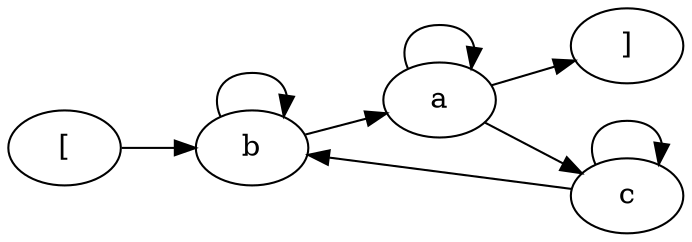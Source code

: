 digraph G {
rankdir = LR
label = "";
esg0_vertex0 -> esg0_vertex2;
esg0_vertex1 -> esg0_vertex4;
esg0_vertex1 -> esg0_vertex1;
esg0_vertex2 -> esg0_vertex2;
esg0_vertex3 -> esg0_vertex3;
esg0_vertex1 -> esg0_vertex3;
esg0_vertex2 -> esg0_vertex1;
esg0_vertex3 -> esg0_vertex2;
esg0_vertex0 [label = "["]
esg0_vertex2 [label = "b"]
esg0_vertex1 [label = "a"]
esg0_vertex4 [label = "]"]
esg0_vertex3 [label = "c"]
}
